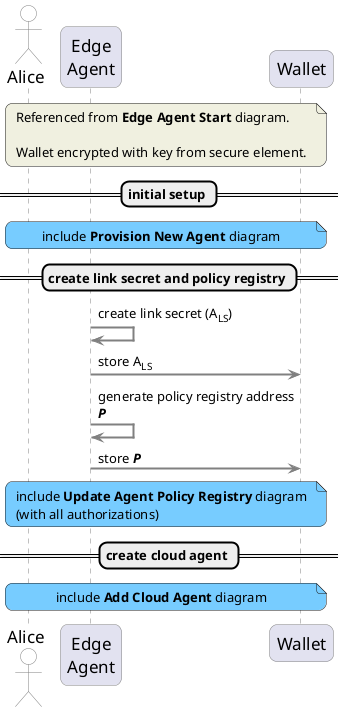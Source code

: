 @startuml
skinparam sequenceArrowThickness 2
skinparam roundcorner 15
skinparam maxmessagesize 200
skinparam sequence {
	ArrowColor grey
	LifeLineBorderColor grey
    ParticipantBorderColor grey
	boxbordercolor white
	ParticipantFontSize 17
	actorfontsize 17
	boxfontsize 17
	boxfontcolor grey
	ActorBorderColor grey
    Actorbackgroundcolor white
}

actor "Alice" as a
participant "Edge\nAgent" as ea
participant Wallet as w

note over a, w #f0f0e0
Referenced from <b>Edge Agent Start</b> diagram.

Wallet encrypted with key from secure element.
end note

== initial setup ==
note over a, w #77ccff
include <b>Provision New Agent</b> diagram
end note

== create link secret and policy registry ==

ea -> ea: create link secret (A<sub>LS</sub>)
ea -> w: store A<sub>LS</sub>

ea -> ea: generate policy registry address **//P//**
ea -> w: store **//P//**

note over a, w #77ccff
include <b>Update Agent Policy Registry</b> diagram
(with all authorizations)
end note

== create cloud agent ==

note over a, w #77ccff
include <b>Add Cloud Agent</b> diagram
end note

@enduml
